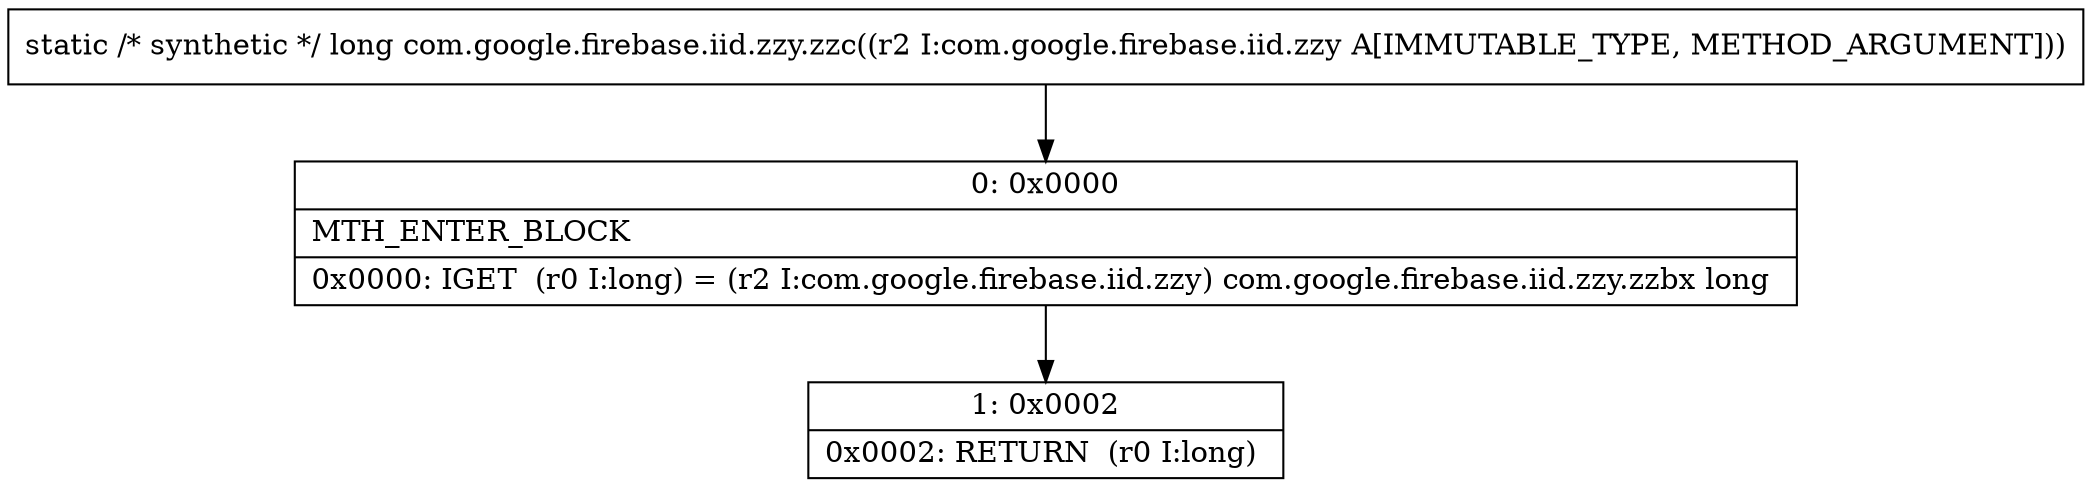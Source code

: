 digraph "CFG forcom.google.firebase.iid.zzy.zzc(Lcom\/google\/firebase\/iid\/zzy;)J" {
Node_0 [shape=record,label="{0\:\ 0x0000|MTH_ENTER_BLOCK\l|0x0000: IGET  (r0 I:long) = (r2 I:com.google.firebase.iid.zzy) com.google.firebase.iid.zzy.zzbx long \l}"];
Node_1 [shape=record,label="{1\:\ 0x0002|0x0002: RETURN  (r0 I:long) \l}"];
MethodNode[shape=record,label="{static \/* synthetic *\/ long com.google.firebase.iid.zzy.zzc((r2 I:com.google.firebase.iid.zzy A[IMMUTABLE_TYPE, METHOD_ARGUMENT])) }"];
MethodNode -> Node_0;
Node_0 -> Node_1;
}

